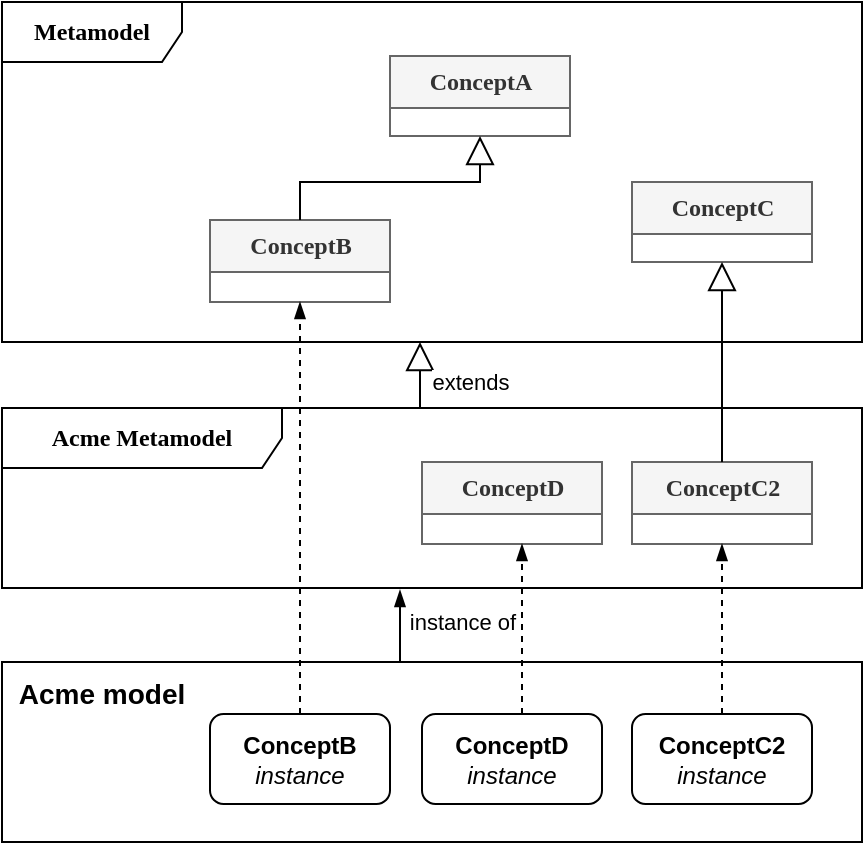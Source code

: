 <mxfile version="14.6.11" type="github">
  <diagram name="Page-1" id="c4acf3e9-155e-7222-9cf6-157b1a14988f">
    <mxGraphModel dx="2171" dy="1806" grid="1" gridSize="10" guides="1" tooltips="1" connect="1" arrows="1" fold="1" page="1" pageScale="1" pageWidth="850" pageHeight="1100" background="#ffffff" math="0" shadow="0">
      <root>
        <mxCell id="0" />
        <mxCell id="1" parent="0" />
        <mxCell id="17acba5748e5396b-1" value="&lt;b&gt;&lt;font style=&quot;font-size: 12px&quot;&gt;Metamodel&lt;/font&gt;&lt;/b&gt;" style="shape=umlFrame;whiteSpace=wrap;html=1;rounded=0;shadow=0;comic=0;labelBackgroundColor=none;strokeWidth=1;fontFamily=Verdana;fontSize=10;align=center;width=90;height=30;" parent="1" vertex="1">
          <mxGeometry x="-830" y="-1090" width="430" height="170" as="geometry" />
        </mxCell>
        <mxCell id="EUPt2hbITshMY0ZR5973-1" value="&lt;b&gt;&lt;font style=&quot;font-size: 12px&quot;&gt;ConceptA&lt;/font&gt;&lt;/b&gt;" style="swimlane;html=1;fontStyle=0;childLayout=stackLayout;horizontal=1;startSize=26;fillColor=#f5f5f5;horizontalStack=0;resizeParent=1;resizeLast=0;collapsible=1;marginBottom=0;swimlaneFillColor=#ffffff;rounded=0;shadow=0;comic=0;labelBackgroundColor=none;strokeWidth=1;fontFamily=Verdana;fontSize=10;align=center;strokeColor=#666666;fontColor=#333333;" parent="1" vertex="1">
          <mxGeometry x="-636" y="-1063" width="90" height="40" as="geometry" />
        </mxCell>
        <mxCell id="EUPt2hbITshMY0ZR5973-5" value="&lt;b&gt;&lt;font style=&quot;font-size: 12px&quot;&gt;ConceptB&lt;/font&gt;&lt;/b&gt;" style="swimlane;html=1;fontStyle=0;childLayout=stackLayout;horizontal=1;startSize=26;fillColor=#f5f5f5;horizontalStack=0;resizeParent=1;resizeLast=0;collapsible=1;marginBottom=0;swimlaneFillColor=#ffffff;rounded=0;shadow=0;comic=0;labelBackgroundColor=none;strokeWidth=1;fontFamily=Verdana;fontSize=10;align=center;strokeColor=#666666;fontColor=#333333;" parent="1" vertex="1">
          <mxGeometry x="-726" y="-981" width="90" height="41" as="geometry" />
        </mxCell>
        <mxCell id="a-3xQabaQIuShYP5bTJc-1" value="&lt;b&gt;&lt;font style=&quot;font-size: 12px&quot;&gt;ConceptC&lt;/font&gt;&lt;/b&gt;" style="swimlane;html=1;fontStyle=0;childLayout=stackLayout;horizontal=1;startSize=26;fillColor=#f5f5f5;horizontalStack=0;resizeParent=1;resizeLast=0;collapsible=1;marginBottom=0;swimlaneFillColor=#ffffff;rounded=0;shadow=0;comic=0;labelBackgroundColor=none;strokeWidth=1;fontFamily=Verdana;fontSize=10;align=center;strokeColor=#666666;fontColor=#333333;" parent="1" vertex="1">
          <mxGeometry x="-515" y="-1000" width="90" height="40" as="geometry" />
        </mxCell>
        <mxCell id="a-3xQabaQIuShYP5bTJc-9" value="" style="endArrow=block;endSize=12;endFill=0;html=1;exitX=0.5;exitY=0;exitDx=0;exitDy=0;rounded=0;" parent="1" source="EUPt2hbITshMY0ZR5973-5" target="EUPt2hbITshMY0ZR5973-1" edge="1">
          <mxGeometry width="160" relative="1" as="geometry">
            <mxPoint x="-676" y="-871" as="sourcePoint" />
            <mxPoint x="-496" y="-993" as="targetPoint" />
            <Array as="points">
              <mxPoint x="-681" y="-1000" />
              <mxPoint x="-636" y="-1000" />
              <mxPoint x="-591" y="-1000" />
            </Array>
          </mxGeometry>
        </mxCell>
        <mxCell id="dXtHyqD_d50KyJjA6Bog-1" value="&lt;b&gt;&lt;font style=&quot;font-size: 12px&quot;&gt;Acme Metamodel&lt;/font&gt;&lt;/b&gt;" style="shape=umlFrame;whiteSpace=wrap;html=1;rounded=0;shadow=0;comic=0;labelBackgroundColor=none;strokeWidth=1;fontFamily=Verdana;fontSize=10;align=center;width=140;height=30;" vertex="1" parent="1">
          <mxGeometry x="-830" y="-887" width="430" height="90" as="geometry" />
        </mxCell>
        <mxCell id="dXtHyqD_d50KyJjA6Bog-6" value="&lt;b&gt;&lt;font style=&quot;font-size: 12px&quot;&gt;ConceptC2&lt;/font&gt;&lt;/b&gt;" style="swimlane;html=1;fontStyle=0;childLayout=stackLayout;horizontal=1;startSize=26;fillColor=#f5f5f5;horizontalStack=0;resizeParent=1;resizeLast=0;collapsible=1;marginBottom=0;swimlaneFillColor=#ffffff;rounded=0;shadow=0;comic=0;labelBackgroundColor=none;strokeWidth=1;fontFamily=Verdana;fontSize=10;align=center;strokeColor=#666666;fontColor=#333333;" vertex="1" parent="1">
          <mxGeometry x="-515" y="-860" width="90" height="41" as="geometry" />
        </mxCell>
        <mxCell id="dXtHyqD_d50KyJjA6Bog-7" value="" style="endArrow=block;endSize=12;endFill=0;html=1;exitX=0.5;exitY=0;exitDx=0;exitDy=0;rounded=0;entryX=0.5;entryY=1;entryDx=0;entryDy=0;" edge="1" parent="1" source="dXtHyqD_d50KyJjA6Bog-6" target="a-3xQabaQIuShYP5bTJc-1">
          <mxGeometry width="160" relative="1" as="geometry">
            <mxPoint x="-590" y="-971" as="sourcePoint" />
            <mxPoint x="-540" y="-1010" as="targetPoint" />
          </mxGeometry>
        </mxCell>
        <mxCell id="dXtHyqD_d50KyJjA6Bog-8" value="extends" style="endArrow=block;endSize=12;endFill=0;html=1;rounded=0;" edge="1" parent="1">
          <mxGeometry x="-0.212" y="-25" width="160" relative="1" as="geometry">
            <mxPoint x="-621" y="-887" as="sourcePoint" />
            <mxPoint x="-621" y="-920" as="targetPoint" />
            <mxPoint as="offset" />
          </mxGeometry>
        </mxCell>
        <mxCell id="dXtHyqD_d50KyJjA6Bog-14" value="instance of" style="edgeStyle=orthogonalEdgeStyle;rounded=0;orthogonalLoop=1;jettySize=auto;html=1;endArrow=blockThin;endFill=1;" edge="1" parent="1">
          <mxGeometry x="0.135" y="-31" relative="1" as="geometry">
            <mxPoint x="-631" y="-759" as="sourcePoint" />
            <mxPoint x="-631" y="-796" as="targetPoint" />
            <mxPoint as="offset" />
          </mxGeometry>
        </mxCell>
        <mxCell id="dXtHyqD_d50KyJjA6Bog-12" value="" style="rounded=0;whiteSpace=wrap;html=1;" vertex="1" parent="1">
          <mxGeometry x="-830" y="-760" width="430" height="90" as="geometry" />
        </mxCell>
        <mxCell id="dXtHyqD_d50KyJjA6Bog-15" value="&lt;font style=&quot;font-size: 14px&quot;&gt;&lt;b&gt;Acme model&lt;/b&gt;&lt;/font&gt;" style="text;html=1;strokeColor=none;fillColor=none;align=center;verticalAlign=middle;whiteSpace=wrap;rounded=0;" vertex="1" parent="1">
          <mxGeometry x="-830" y="-754" width="100" height="20" as="geometry" />
        </mxCell>
        <mxCell id="dXtHyqD_d50KyJjA6Bog-16" value="&lt;b&gt;ConceptC2&lt;/b&gt; &lt;i&gt;instance&lt;/i&gt;" style="rounded=1;whiteSpace=wrap;html=1;" vertex="1" parent="1">
          <mxGeometry x="-515" y="-734" width="90" height="45" as="geometry" />
        </mxCell>
        <mxCell id="dXtHyqD_d50KyJjA6Bog-21" style="rounded=0;orthogonalLoop=1;jettySize=auto;html=1;exitX=0.5;exitY=0;exitDx=0;exitDy=0;entryX=0.5;entryY=1;entryDx=0;entryDy=0;endArrow=blockThin;endFill=1;dashed=1;" edge="1" parent="1" source="dXtHyqD_d50KyJjA6Bog-17" target="EUPt2hbITshMY0ZR5973-5">
          <mxGeometry relative="1" as="geometry" />
        </mxCell>
        <mxCell id="dXtHyqD_d50KyJjA6Bog-17" value="&lt;div&gt;&lt;b&gt;ConceptB&lt;/b&gt;&lt;/div&gt;&lt;div&gt;&lt;i&gt;instance&lt;/i&gt;&lt;/div&gt;" style="rounded=1;whiteSpace=wrap;html=1;" vertex="1" parent="1">
          <mxGeometry x="-726" y="-734" width="90" height="45" as="geometry" />
        </mxCell>
        <mxCell id="dXtHyqD_d50KyJjA6Bog-23" style="rounded=0;orthogonalLoop=1;jettySize=auto;html=1;entryX=0.5;entryY=1;entryDx=0;entryDy=0;endArrow=blockThin;endFill=1;dashed=1;" edge="1" parent="1" source="dXtHyqD_d50KyJjA6Bog-16" target="dXtHyqD_d50KyJjA6Bog-6">
          <mxGeometry relative="1" as="geometry">
            <mxPoint x="-600" y="-727.5" as="sourcePoint" />
            <mxPoint x="-620" y="-930" as="targetPoint" />
          </mxGeometry>
        </mxCell>
        <mxCell id="dXtHyqD_d50KyJjA6Bog-25" value="&lt;div&gt;&lt;b&gt;ConceptD&lt;/b&gt;&lt;/div&gt;&lt;div&gt;&lt;i&gt;instance&lt;/i&gt;&lt;/div&gt;" style="rounded=1;whiteSpace=wrap;html=1;" vertex="1" parent="1">
          <mxGeometry x="-620" y="-734" width="90" height="45" as="geometry" />
        </mxCell>
        <mxCell id="dXtHyqD_d50KyJjA6Bog-26" value="&lt;b&gt;&lt;font style=&quot;font-size: 12px&quot;&gt;ConceptD&lt;/font&gt;&lt;/b&gt;" style="swimlane;html=1;fontStyle=0;childLayout=stackLayout;horizontal=1;startSize=26;fillColor=#f5f5f5;horizontalStack=0;resizeParent=1;resizeLast=0;collapsible=1;marginBottom=0;swimlaneFillColor=#ffffff;rounded=0;shadow=0;comic=0;labelBackgroundColor=none;strokeWidth=1;fontFamily=Verdana;fontSize=10;align=center;strokeColor=#666666;fontColor=#333333;" vertex="1" parent="1">
          <mxGeometry x="-620" y="-860" width="90" height="41" as="geometry" />
        </mxCell>
        <mxCell id="dXtHyqD_d50KyJjA6Bog-27" style="rounded=0;orthogonalLoop=1;jettySize=auto;html=1;entryX=0.5;entryY=1;entryDx=0;entryDy=0;endArrow=blockThin;endFill=1;dashed=1;" edge="1" parent="1">
          <mxGeometry relative="1" as="geometry">
            <mxPoint x="-570" y="-734" as="sourcePoint" />
            <mxPoint x="-570" y="-819" as="targetPoint" />
          </mxGeometry>
        </mxCell>
      </root>
    </mxGraphModel>
  </diagram>
</mxfile>
